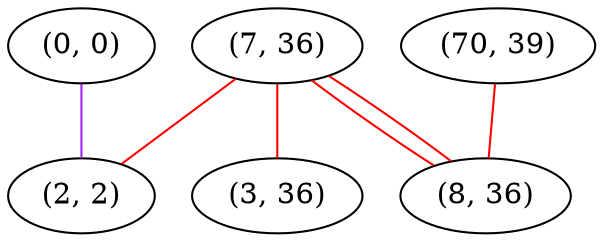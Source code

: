 graph "" {
"(0, 0)";
"(70, 39)";
"(7, 36)";
"(2, 2)";
"(3, 36)";
"(8, 36)";
"(0, 0)" -- "(2, 2)"  [color=purple, key=0, weight=4];
"(70, 39)" -- "(8, 36)"  [color=red, key=0, weight=1];
"(7, 36)" -- "(8, 36)"  [color=red, key=0, weight=1];
"(7, 36)" -- "(8, 36)"  [color=red, key=1, weight=1];
"(7, 36)" -- "(3, 36)"  [color=red, key=0, weight=1];
"(7, 36)" -- "(2, 2)"  [color=red, key=0, weight=1];
}

